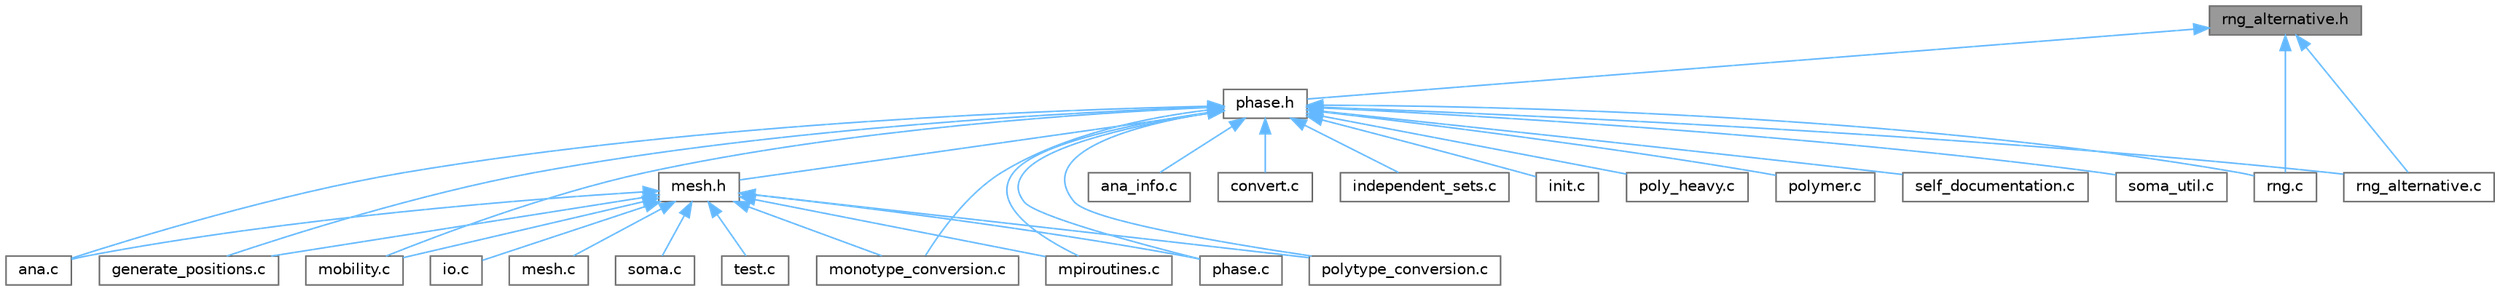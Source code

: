digraph "rng_alternative.h"
{
 // LATEX_PDF_SIZE
  bgcolor="transparent";
  edge [fontname=Helvetica,fontsize=10,labelfontname=Helvetica,labelfontsize=10];
  node [fontname=Helvetica,fontsize=10,shape=box,height=0.2,width=0.4];
  Node1 [label="rng_alternative.h",height=0.2,width=0.4,color="gray40", fillcolor="grey60", style="filled", fontcolor="black",tooltip="Definition of alternative pseudo random numbers generators for SOMA. PCG32 is the default RNG generat..."];
  Node1 -> Node2 [dir="back",color="steelblue1",style="solid"];
  Node2 [label="phase.h",height=0.2,width=0.4,color="grey40", fillcolor="white", style="filled",URL="$phase_8h.html",tooltip="All relevant aspects for the struct Phase."];
  Node2 -> Node3 [dir="back",color="steelblue1",style="solid"];
  Node3 [label="ana.c",height=0.2,width=0.4,color="grey40", fillcolor="white", style="filled",URL="$ana_8c.html",tooltip="Implementation of ana.h."];
  Node2 -> Node4 [dir="back",color="steelblue1",style="solid"];
  Node4 [label="ana_info.c",height=0.2,width=0.4,color="grey40", fillcolor="white", style="filled",URL="$ana__info_8c.html",tooltip="Implementation of ana_info.h."];
  Node2 -> Node5 [dir="back",color="steelblue1",style="solid"];
  Node5 [label="convert.c",height=0.2,width=0.4,color="grey40", fillcolor="white", style="filled",URL="$convert_8c.html",tooltip="Implementation of CONVERT executable."];
  Node2 -> Node6 [dir="back",color="steelblue1",style="solid"];
  Node6 [label="generate_positions.c",height=0.2,width=0.4,color="grey40", fillcolor="white", style="filled",URL="$generate__positions_8c.html",tooltip="Implementation of generate_positions.h."];
  Node2 -> Node7 [dir="back",color="steelblue1",style="solid"];
  Node7 [label="independent_sets.c",height=0.2,width=0.4,color="grey40", fillcolor="white", style="filled",URL="$independent__sets_8c.html",tooltip="Implementation of independent_sets.h."];
  Node2 -> Node8 [dir="back",color="steelblue1",style="solid"];
  Node8 [label="init.c",height=0.2,width=0.4,color="grey40", fillcolor="white", style="filled",URL="$init_8c.html",tooltip="Implementation of init.h."];
  Node2 -> Node9 [dir="back",color="steelblue1",style="solid"];
  Node9 [label="mesh.h",height=0.2,width=0.4,color="grey40", fillcolor="white", style="filled",URL="$mesh_8h.html",tooltip="Functions related to the mesh of the density fields."];
  Node9 -> Node3 [dir="back",color="steelblue1",style="solid"];
  Node9 -> Node6 [dir="back",color="steelblue1",style="solid"];
  Node9 -> Node10 [dir="back",color="steelblue1",style="solid"];
  Node10 [label="io.c",height=0.2,width=0.4,color="grey40", fillcolor="white", style="filled",URL="$io_8c.html",tooltip="Implementation of io.h."];
  Node9 -> Node11 [dir="back",color="steelblue1",style="solid"];
  Node11 [label="mesh.c",height=0.2,width=0.4,color="grey40", fillcolor="white", style="filled",URL="$mesh_8c.html",tooltip="Implementation of mesh.h."];
  Node9 -> Node12 [dir="back",color="steelblue1",style="solid"];
  Node12 [label="mobility.c",height=0.2,width=0.4,color="grey40", fillcolor="white", style="filled",URL="$mobility_8c.html",tooltip="Implementation of mobility.h."];
  Node9 -> Node13 [dir="back",color="steelblue1",style="solid"];
  Node13 [label="monotype_conversion.c",height=0.2,width=0.4,color="grey40", fillcolor="white", style="filled",URL="$monotype__conversion_8c.html",tooltip="Implementation of monotype_conversion.h."];
  Node9 -> Node14 [dir="back",color="steelblue1",style="solid"];
  Node14 [label="mpiroutines.c",height=0.2,width=0.4,color="grey40", fillcolor="white", style="filled",URL="$mpiroutines_8c.html",tooltip="Implementation of mpiroutines.h."];
  Node9 -> Node15 [dir="back",color="steelblue1",style="solid"];
  Node15 [label="phase.c",height=0.2,width=0.4,color="grey40", fillcolor="white", style="filled",URL="$phase_8c.html",tooltip="Implementation of phase.h."];
  Node9 -> Node16 [dir="back",color="steelblue1",style="solid"];
  Node16 [label="polytype_conversion.c",height=0.2,width=0.4,color="grey40", fillcolor="white", style="filled",URL="$polytype__conversion_8c.html",tooltip="Implementation of polytype_conversion.h."];
  Node9 -> Node17 [dir="back",color="steelblue1",style="solid"];
  Node17 [label="soma.c",height=0.2,width=0.4,color="grey40", fillcolor="white", style="filled",URL="$soma_8c.html",tooltip="Implementation of the main executable SOMA."];
  Node9 -> Node18 [dir="back",color="steelblue1",style="solid"];
  Node18 [label="test.c",height=0.2,width=0.4,color="grey40", fillcolor="white", style="filled",URL="$test_8c.html",tooltip="Implementation of test.h."];
  Node2 -> Node12 [dir="back",color="steelblue1",style="solid"];
  Node2 -> Node13 [dir="back",color="steelblue1",style="solid"];
  Node2 -> Node14 [dir="back",color="steelblue1",style="solid"];
  Node2 -> Node15 [dir="back",color="steelblue1",style="solid"];
  Node2 -> Node19 [dir="back",color="steelblue1",style="solid"];
  Node19 [label="poly_heavy.c",height=0.2,width=0.4,color="grey40", fillcolor="white", style="filled",URL="$poly__heavy_8c.html",tooltip="implementation of poly_heavy.h"];
  Node2 -> Node20 [dir="back",color="steelblue1",style="solid"];
  Node20 [label="polymer.c",height=0.2,width=0.4,color="grey40", fillcolor="white", style="filled",URL="$polymer_8c.html",tooltip="Implementation of polymer.h."];
  Node2 -> Node16 [dir="back",color="steelblue1",style="solid"];
  Node2 -> Node21 [dir="back",color="steelblue1",style="solid"];
  Node21 [label="rng.c",height=0.2,width=0.4,color="grey40", fillcolor="white", style="filled",URL="$rng_8c.html",tooltip="Implementation of rng.h."];
  Node2 -> Node22 [dir="back",color="steelblue1",style="solid"];
  Node22 [label="rng_alternative.c",height=0.2,width=0.4,color="grey40", fillcolor="white", style="filled",URL="$rng__alternative_8c.html",tooltip="Implementation of rng_alternative.h."];
  Node2 -> Node23 [dir="back",color="steelblue1",style="solid"];
  Node23 [label="self_documentation.c",height=0.2,width=0.4,color="grey40", fillcolor="white", style="filled",URL="$self__documentation_8c.html",tooltip="Implementation self_documentation.h."];
  Node2 -> Node24 [dir="back",color="steelblue1",style="solid"];
  Node24 [label="soma_util.c",height=0.2,width=0.4,color="grey40", fillcolor="white", style="filled",URL="$soma__util_8c.html",tooltip="Implementation of soma_util.h."];
  Node1 -> Node21 [dir="back",color="steelblue1",style="solid"];
  Node1 -> Node22 [dir="back",color="steelblue1",style="solid"];
}

